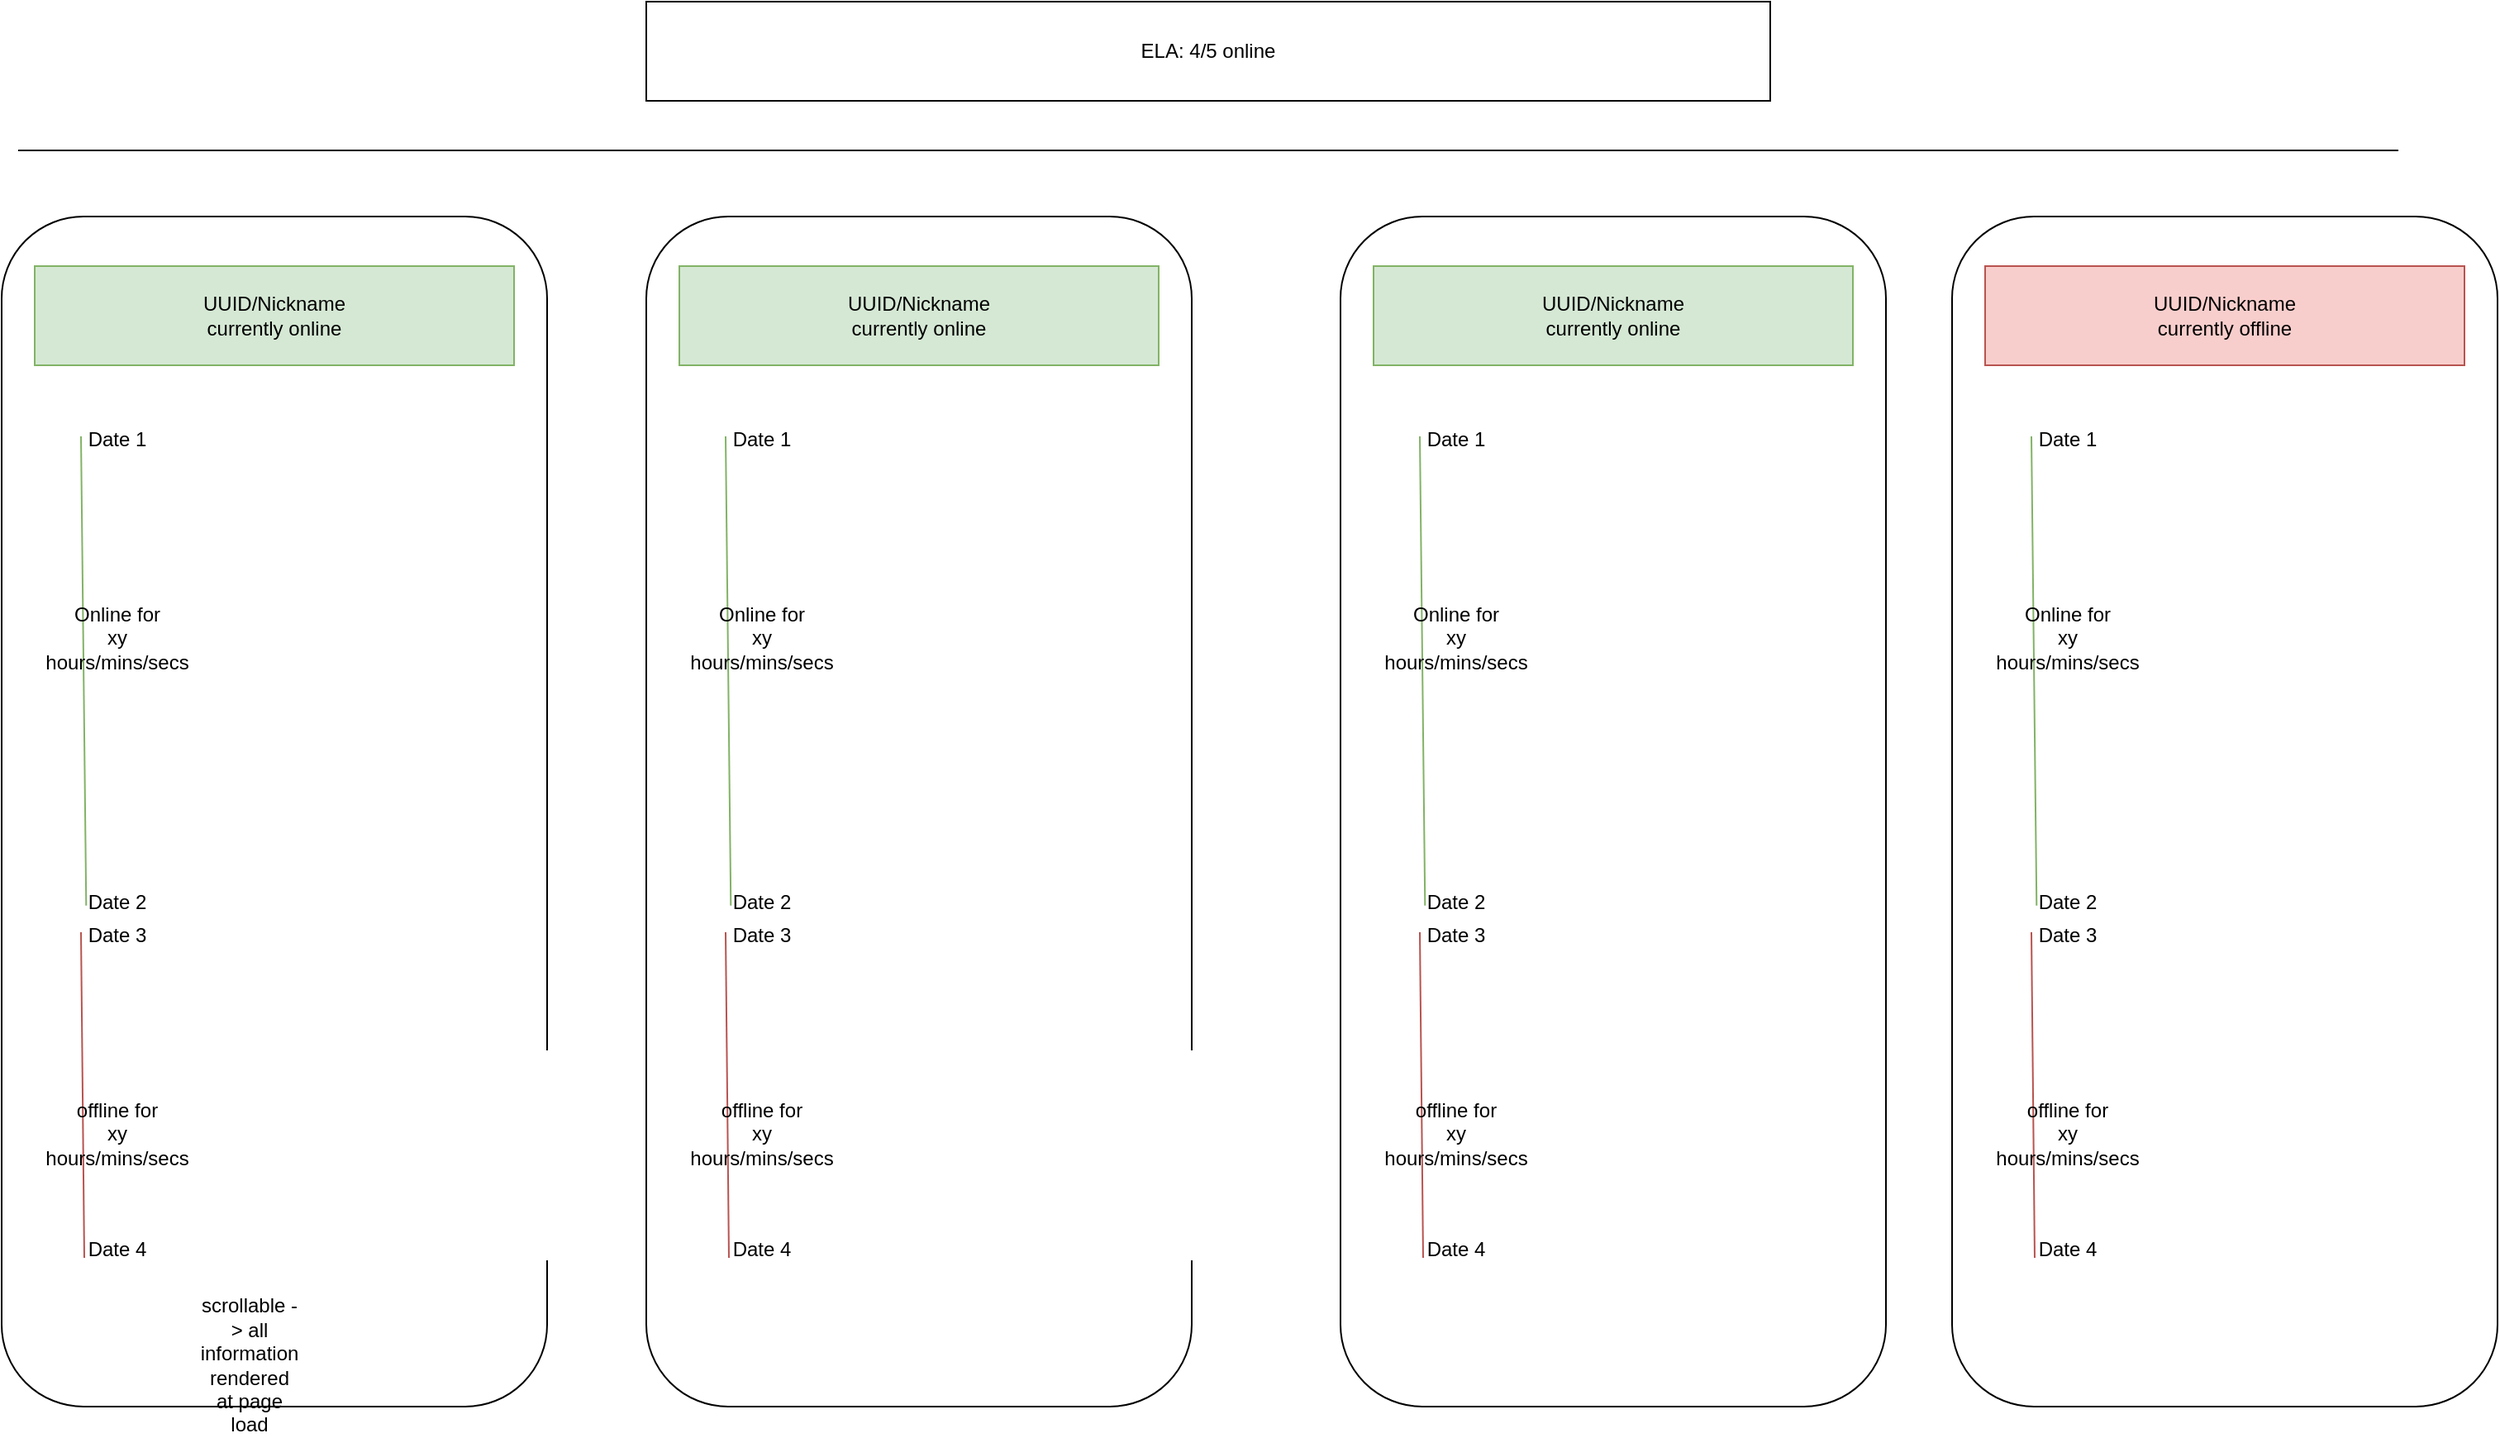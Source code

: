 <mxfile version="20.2.3" type="device"><diagram id="6cjSIPUjFg0Y52dc93eZ" name="Page-1"><mxGraphModel dx="1673" dy="1013" grid="1" gridSize="10" guides="1" tooltips="1" connect="1" arrows="1" fold="1" page="1" pageScale="1" pageWidth="1600" pageHeight="900" math="0" shadow="0"><root><mxCell id="0"/><mxCell id="1" parent="0"/><mxCell id="J9jn7hP2NPJLvO3NbHyn-1" value="ELA: 4/5 online" style="rounded=0;whiteSpace=wrap;html=1;" vertex="1" parent="1"><mxGeometry x="460" y="30" width="680" height="60" as="geometry"/></mxCell><mxCell id="J9jn7hP2NPJLvO3NbHyn-2" value="" style="endArrow=none;html=1;rounded=0;" edge="1" parent="1"><mxGeometry width="50" height="50" relative="1" as="geometry"><mxPoint x="80" y="120" as="sourcePoint"/><mxPoint x="1520" y="120" as="targetPoint"/></mxGeometry></mxCell><mxCell id="J9jn7hP2NPJLvO3NbHyn-4" value="" style="rounded=1;whiteSpace=wrap;html=1;" vertex="1" parent="1"><mxGeometry x="70" y="160" width="330" height="720" as="geometry"/></mxCell><mxCell id="J9jn7hP2NPJLvO3NbHyn-8" value="UUID/Nickname&lt;br&gt;currently online" style="rounded=0;whiteSpace=wrap;html=1;fillColor=#d5e8d4;strokeColor=#82b366;" vertex="1" parent="1"><mxGeometry x="90" y="190" width="290" height="60" as="geometry"/></mxCell><mxCell id="J9jn7hP2NPJLvO3NbHyn-12" value="" style="endArrow=none;html=1;rounded=0;exitX=0.155;exitY=0.579;exitDx=0;exitDy=0;exitPerimeter=0;fillColor=#d5e8d4;strokeColor=#82b366;" edge="1" parent="1" source="J9jn7hP2NPJLvO3NbHyn-4"><mxGeometry width="50" height="50" relative="1" as="geometry"><mxPoint x="190" y="560" as="sourcePoint"/><mxPoint x="118" y="293" as="targetPoint"/></mxGeometry></mxCell><mxCell id="J9jn7hP2NPJLvO3NbHyn-13" value="Date 1" style="text;html=1;strokeColor=none;fillColor=none;align=center;verticalAlign=middle;whiteSpace=wrap;rounded=0;" vertex="1" parent="1"><mxGeometry x="110" y="280" width="60" height="30" as="geometry"/></mxCell><mxCell id="J9jn7hP2NPJLvO3NbHyn-14" value="Date 2" style="text;html=1;strokeColor=none;fillColor=none;align=center;verticalAlign=middle;whiteSpace=wrap;rounded=0;" vertex="1" parent="1"><mxGeometry x="110" y="560" width="60" height="30" as="geometry"/></mxCell><mxCell id="J9jn7hP2NPJLvO3NbHyn-15" value="Online for&lt;br&gt;xy hours/mins/secs" style="text;html=1;strokeColor=none;fillColor=none;align=center;verticalAlign=middle;whiteSpace=wrap;rounded=0;" vertex="1" parent="1"><mxGeometry x="110" y="400" width="60" height="30" as="geometry"/></mxCell><mxCell id="J9jn7hP2NPJLvO3NbHyn-16" value="" style="endArrow=none;html=1;rounded=0;fillColor=#f8cecc;strokeColor=#b85450;" edge="1" parent="1"><mxGeometry width="50" height="50" relative="1" as="geometry"><mxPoint x="120" y="790" as="sourcePoint"/><mxPoint x="118" y="593.0" as="targetPoint"/></mxGeometry></mxCell><mxCell id="J9jn7hP2NPJLvO3NbHyn-17" value="Date 3" style="text;html=1;strokeColor=none;fillColor=none;align=center;verticalAlign=middle;whiteSpace=wrap;rounded=0;" vertex="1" parent="1"><mxGeometry x="110" y="580" width="60" height="30" as="geometry"/></mxCell><mxCell id="J9jn7hP2NPJLvO3NbHyn-18" value="Date 4" style="text;html=1;strokeColor=none;fillColor=none;align=center;verticalAlign=middle;whiteSpace=wrap;rounded=0;" vertex="1" parent="1"><mxGeometry x="110" y="770" width="60" height="30" as="geometry"/></mxCell><mxCell id="J9jn7hP2NPJLvO3NbHyn-19" value="offline for&lt;br&gt;xy hours/mins/secs" style="text;html=1;strokeColor=none;fillColor=none;align=center;verticalAlign=middle;whiteSpace=wrap;rounded=0;" vertex="1" parent="1"><mxGeometry x="110" y="700" width="60" height="30" as="geometry"/></mxCell><mxCell id="J9jn7hP2NPJLvO3NbHyn-20" value="" style="rounded=1;whiteSpace=wrap;html=1;" vertex="1" parent="1"><mxGeometry x="460" y="160" width="330" height="720" as="geometry"/></mxCell><mxCell id="J9jn7hP2NPJLvO3NbHyn-21" value="UUID/Nickname&lt;br&gt;currently online" style="rounded=0;whiteSpace=wrap;html=1;fillColor=#d5e8d4;strokeColor=#82b366;" vertex="1" parent="1"><mxGeometry x="480" y="190" width="290" height="60" as="geometry"/></mxCell><mxCell id="J9jn7hP2NPJLvO3NbHyn-22" value="" style="endArrow=none;html=1;rounded=0;exitX=0.155;exitY=0.579;exitDx=0;exitDy=0;exitPerimeter=0;fillColor=#d5e8d4;strokeColor=#82b366;" edge="1" parent="1" source="J9jn7hP2NPJLvO3NbHyn-20"><mxGeometry width="50" height="50" relative="1" as="geometry"><mxPoint x="580" y="560" as="sourcePoint"/><mxPoint x="508" y="293" as="targetPoint"/></mxGeometry></mxCell><mxCell id="J9jn7hP2NPJLvO3NbHyn-23" value="Date 1" style="text;html=1;strokeColor=none;fillColor=none;align=center;verticalAlign=middle;whiteSpace=wrap;rounded=0;" vertex="1" parent="1"><mxGeometry x="500" y="280" width="60" height="30" as="geometry"/></mxCell><mxCell id="J9jn7hP2NPJLvO3NbHyn-24" value="Date 2" style="text;html=1;strokeColor=none;fillColor=none;align=center;verticalAlign=middle;whiteSpace=wrap;rounded=0;" vertex="1" parent="1"><mxGeometry x="500" y="560" width="60" height="30" as="geometry"/></mxCell><mxCell id="J9jn7hP2NPJLvO3NbHyn-25" value="Online for&lt;br&gt;xy hours/mins/secs" style="text;html=1;strokeColor=none;fillColor=none;align=center;verticalAlign=middle;whiteSpace=wrap;rounded=0;" vertex="1" parent="1"><mxGeometry x="500" y="400" width="60" height="30" as="geometry"/></mxCell><mxCell id="J9jn7hP2NPJLvO3NbHyn-26" value="" style="endArrow=none;html=1;rounded=0;fillColor=#f8cecc;strokeColor=#b85450;" edge="1" parent="1"><mxGeometry width="50" height="50" relative="1" as="geometry"><mxPoint x="510" y="790.0" as="sourcePoint"/><mxPoint x="508" y="593" as="targetPoint"/></mxGeometry></mxCell><mxCell id="J9jn7hP2NPJLvO3NbHyn-27" value="Date 3" style="text;html=1;strokeColor=none;fillColor=none;align=center;verticalAlign=middle;whiteSpace=wrap;rounded=0;" vertex="1" parent="1"><mxGeometry x="500" y="580" width="60" height="30" as="geometry"/></mxCell><mxCell id="J9jn7hP2NPJLvO3NbHyn-28" value="Date 4" style="text;html=1;strokeColor=none;fillColor=none;align=center;verticalAlign=middle;whiteSpace=wrap;rounded=0;" vertex="1" parent="1"><mxGeometry x="500" y="770" width="60" height="30" as="geometry"/></mxCell><mxCell id="J9jn7hP2NPJLvO3NbHyn-29" value="offline for&lt;br&gt;xy hours/mins/secs" style="text;html=1;strokeColor=none;fillColor=none;align=center;verticalAlign=middle;whiteSpace=wrap;rounded=0;" vertex="1" parent="1"><mxGeometry x="500" y="700" width="60" height="30" as="geometry"/></mxCell><mxCell id="J9jn7hP2NPJLvO3NbHyn-30" value="" style="rounded=1;whiteSpace=wrap;html=1;" vertex="1" parent="1"><mxGeometry x="880" y="160" width="330" height="720" as="geometry"/></mxCell><mxCell id="J9jn7hP2NPJLvO3NbHyn-31" value="UUID/Nickname&lt;br&gt;currently online" style="rounded=0;whiteSpace=wrap;html=1;fillColor=#d5e8d4;strokeColor=#82b366;" vertex="1" parent="1"><mxGeometry x="900" y="190" width="290" height="60" as="geometry"/></mxCell><mxCell id="J9jn7hP2NPJLvO3NbHyn-32" value="" style="endArrow=none;html=1;rounded=0;exitX=0.155;exitY=0.579;exitDx=0;exitDy=0;exitPerimeter=0;fillColor=#d5e8d4;strokeColor=#82b366;" edge="1" parent="1" source="J9jn7hP2NPJLvO3NbHyn-30"><mxGeometry width="50" height="50" relative="1" as="geometry"><mxPoint x="1000" y="560" as="sourcePoint"/><mxPoint x="928" y="293" as="targetPoint"/></mxGeometry></mxCell><mxCell id="J9jn7hP2NPJLvO3NbHyn-33" value="Date 1" style="text;html=1;strokeColor=none;fillColor=none;align=center;verticalAlign=middle;whiteSpace=wrap;rounded=0;" vertex="1" parent="1"><mxGeometry x="920" y="280" width="60" height="30" as="geometry"/></mxCell><mxCell id="J9jn7hP2NPJLvO3NbHyn-34" value="Date 2" style="text;html=1;strokeColor=none;fillColor=none;align=center;verticalAlign=middle;whiteSpace=wrap;rounded=0;" vertex="1" parent="1"><mxGeometry x="920" y="560" width="60" height="30" as="geometry"/></mxCell><mxCell id="J9jn7hP2NPJLvO3NbHyn-35" value="Online for&lt;br&gt;xy hours/mins/secs" style="text;html=1;strokeColor=none;fillColor=none;align=center;verticalAlign=middle;whiteSpace=wrap;rounded=0;" vertex="1" parent="1"><mxGeometry x="920" y="400" width="60" height="30" as="geometry"/></mxCell><mxCell id="J9jn7hP2NPJLvO3NbHyn-36" value="" style="endArrow=none;html=1;rounded=0;fillColor=#f8cecc;strokeColor=#b85450;" edge="1" parent="1"><mxGeometry width="50" height="50" relative="1" as="geometry"><mxPoint x="930" y="790.0" as="sourcePoint"/><mxPoint x="928" y="593" as="targetPoint"/></mxGeometry></mxCell><mxCell id="J9jn7hP2NPJLvO3NbHyn-37" value="Date 3" style="text;html=1;strokeColor=none;fillColor=none;align=center;verticalAlign=middle;whiteSpace=wrap;rounded=0;" vertex="1" parent="1"><mxGeometry x="920" y="580" width="60" height="30" as="geometry"/></mxCell><mxCell id="J9jn7hP2NPJLvO3NbHyn-38" value="Date 4" style="text;html=1;strokeColor=none;fillColor=none;align=center;verticalAlign=middle;whiteSpace=wrap;rounded=0;" vertex="1" parent="1"><mxGeometry x="920" y="770" width="60" height="30" as="geometry"/></mxCell><mxCell id="J9jn7hP2NPJLvO3NbHyn-39" value="offline for&lt;br&gt;xy hours/mins/secs" style="text;html=1;strokeColor=none;fillColor=none;align=center;verticalAlign=middle;whiteSpace=wrap;rounded=0;" vertex="1" parent="1"><mxGeometry x="920" y="700" width="60" height="30" as="geometry"/></mxCell><mxCell id="J9jn7hP2NPJLvO3NbHyn-40" value="" style="rounded=1;whiteSpace=wrap;html=1;" vertex="1" parent="1"><mxGeometry x="1250" y="160" width="330" height="720" as="geometry"/></mxCell><mxCell id="J9jn7hP2NPJLvO3NbHyn-41" value="UUID/Nickname&lt;br&gt;currently offline" style="rounded=0;whiteSpace=wrap;html=1;fillColor=#f8cecc;strokeColor=#b85450;" vertex="1" parent="1"><mxGeometry x="1270" y="190" width="290" height="60" as="geometry"/></mxCell><mxCell id="J9jn7hP2NPJLvO3NbHyn-42" value="" style="endArrow=none;html=1;rounded=0;exitX=0.155;exitY=0.579;exitDx=0;exitDy=0;exitPerimeter=0;fillColor=#d5e8d4;strokeColor=#82b366;" edge="1" parent="1" source="J9jn7hP2NPJLvO3NbHyn-40"><mxGeometry width="50" height="50" relative="1" as="geometry"><mxPoint x="1370" y="560" as="sourcePoint"/><mxPoint x="1298" y="293" as="targetPoint"/></mxGeometry></mxCell><mxCell id="J9jn7hP2NPJLvO3NbHyn-43" value="Date 1" style="text;html=1;strokeColor=none;fillColor=none;align=center;verticalAlign=middle;whiteSpace=wrap;rounded=0;" vertex="1" parent="1"><mxGeometry x="1290" y="280" width="60" height="30" as="geometry"/></mxCell><mxCell id="J9jn7hP2NPJLvO3NbHyn-44" value="Date 2" style="text;html=1;strokeColor=none;fillColor=none;align=center;verticalAlign=middle;whiteSpace=wrap;rounded=0;" vertex="1" parent="1"><mxGeometry x="1290" y="560" width="60" height="30" as="geometry"/></mxCell><mxCell id="J9jn7hP2NPJLvO3NbHyn-45" value="Online for&lt;br&gt;xy hours/mins/secs" style="text;html=1;strokeColor=none;fillColor=none;align=center;verticalAlign=middle;whiteSpace=wrap;rounded=0;" vertex="1" parent="1"><mxGeometry x="1290" y="400" width="60" height="30" as="geometry"/></mxCell><mxCell id="J9jn7hP2NPJLvO3NbHyn-46" value="" style="endArrow=none;html=1;rounded=0;fillColor=#f8cecc;strokeColor=#b85450;" edge="1" parent="1"><mxGeometry width="50" height="50" relative="1" as="geometry"><mxPoint x="1300" y="790.0" as="sourcePoint"/><mxPoint x="1298" y="593" as="targetPoint"/></mxGeometry></mxCell><mxCell id="J9jn7hP2NPJLvO3NbHyn-47" value="Date 3" style="text;html=1;strokeColor=none;fillColor=none;align=center;verticalAlign=middle;whiteSpace=wrap;rounded=0;" vertex="1" parent="1"><mxGeometry x="1290" y="580" width="60" height="30" as="geometry"/></mxCell><mxCell id="J9jn7hP2NPJLvO3NbHyn-48" value="Date 4" style="text;html=1;strokeColor=none;fillColor=none;align=center;verticalAlign=middle;whiteSpace=wrap;rounded=0;" vertex="1" parent="1"><mxGeometry x="1290" y="770" width="60" height="30" as="geometry"/></mxCell><mxCell id="J9jn7hP2NPJLvO3NbHyn-49" value="offline for&lt;br&gt;xy hours/mins/secs" style="text;html=1;strokeColor=none;fillColor=none;align=center;verticalAlign=middle;whiteSpace=wrap;rounded=0;" vertex="1" parent="1"><mxGeometry x="1290" y="700" width="60" height="30" as="geometry"/></mxCell><mxCell id="J9jn7hP2NPJLvO3NbHyn-50" value="scrollable -&amp;gt; all information rendered at page load" style="text;html=1;strokeColor=none;fillColor=none;align=center;verticalAlign=middle;whiteSpace=wrap;rounded=0;" vertex="1" parent="1"><mxGeometry x="190" y="840" width="60" height="30" as="geometry"/></mxCell></root></mxGraphModel></diagram></mxfile>